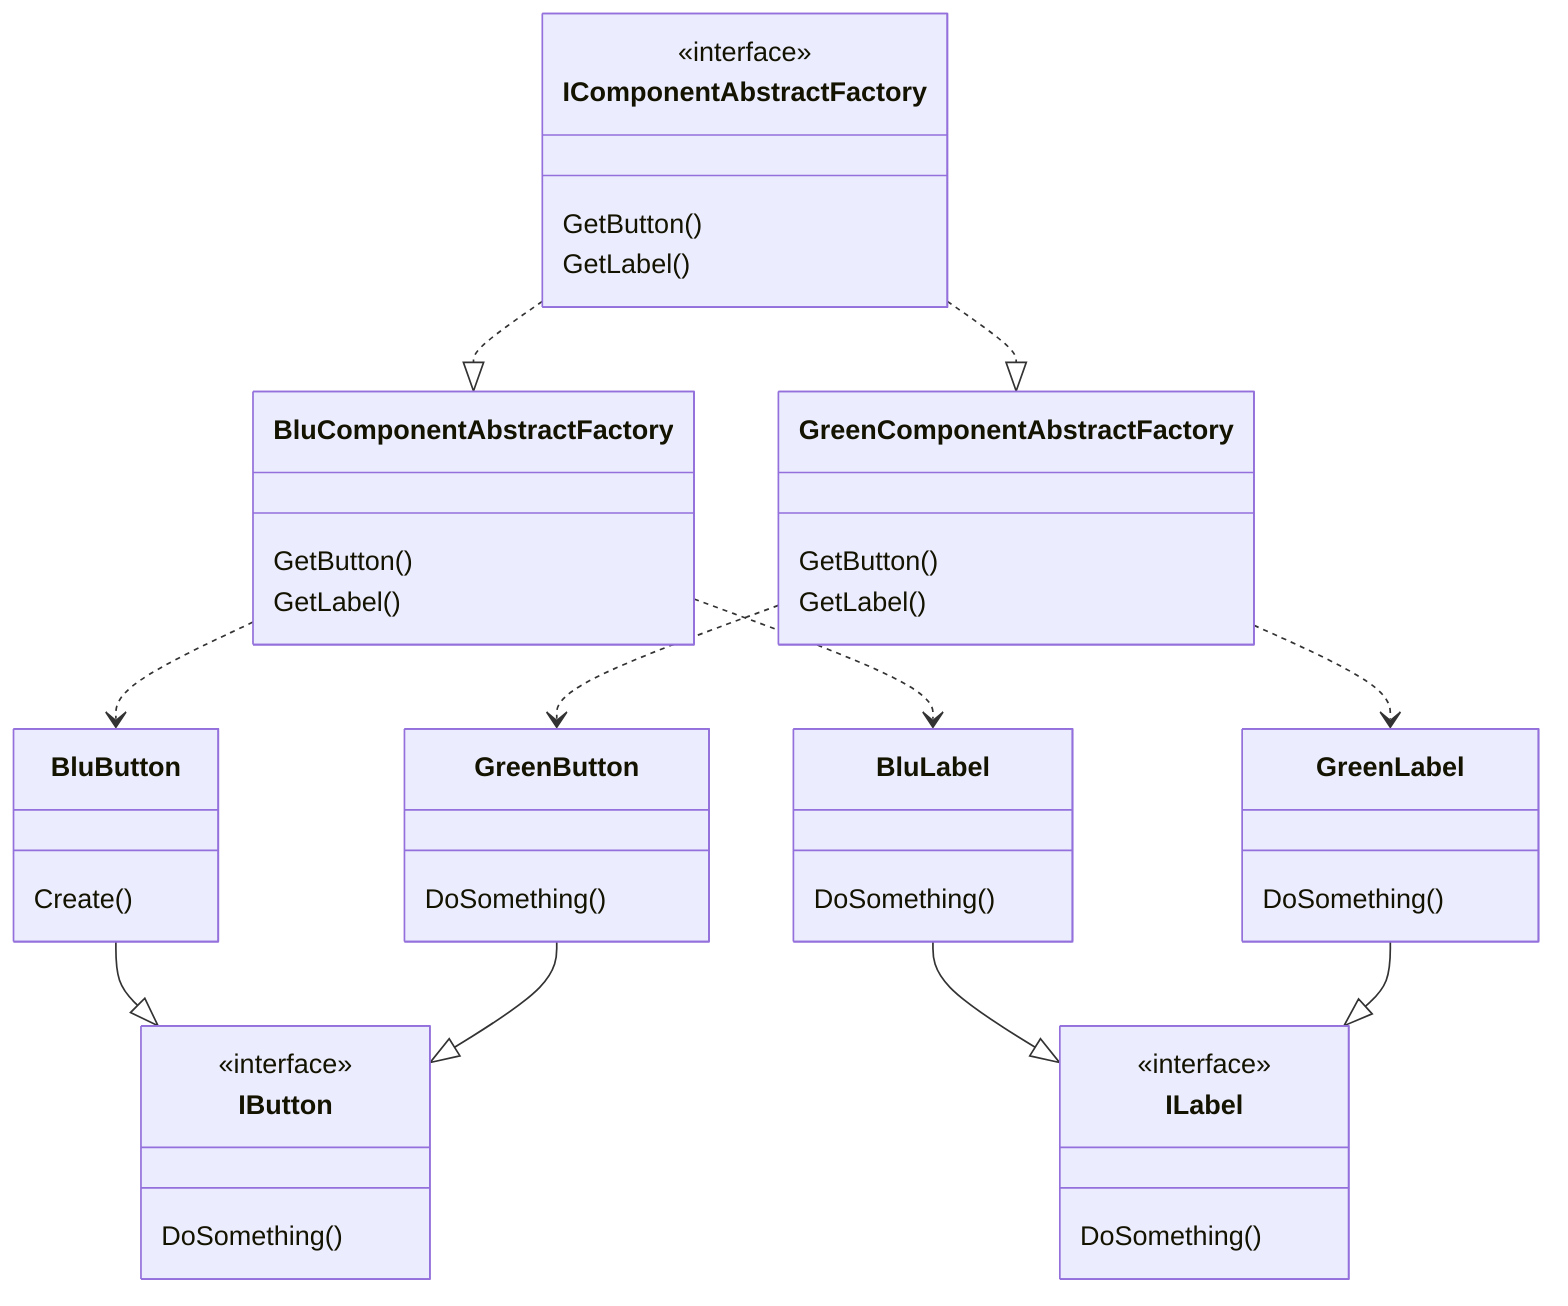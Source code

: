 classDiagram
IComponentAbstractFactory..|>BluComponentAbstractFactory
IComponentAbstractFactory..|>GreenComponentAbstractFactory
BluLabel--|>ILabel
BluButton--|>IButton
GreenLabel--|>ILabel
GreenButton--|>IButton
BluComponentAbstractFactory..>BluButton
BluComponentAbstractFactory..>BluLabel
GreenComponentAbstractFactory..>GreenButton
GreenComponentAbstractFactory..>GreenLabel
class IComponentAbstractFactory{
    <<interface>>
GetButton()
GetLabel()
}
class BluComponentAbstractFactory{
GetButton()
GetLabel()
}
class GreenComponentAbstractFactory{
GetButton()
GetLabel()
}
class IButton{
    <<interface>>
DoSomething()
}
class GreenButton{
DoSomething()
}
class BluButton{
Create()
}
class GreenLabel{
DoSomething()
}
class BluLabel{
DoSomething()
}
class ILabel{
    <<interface>>
DoSomething()
}